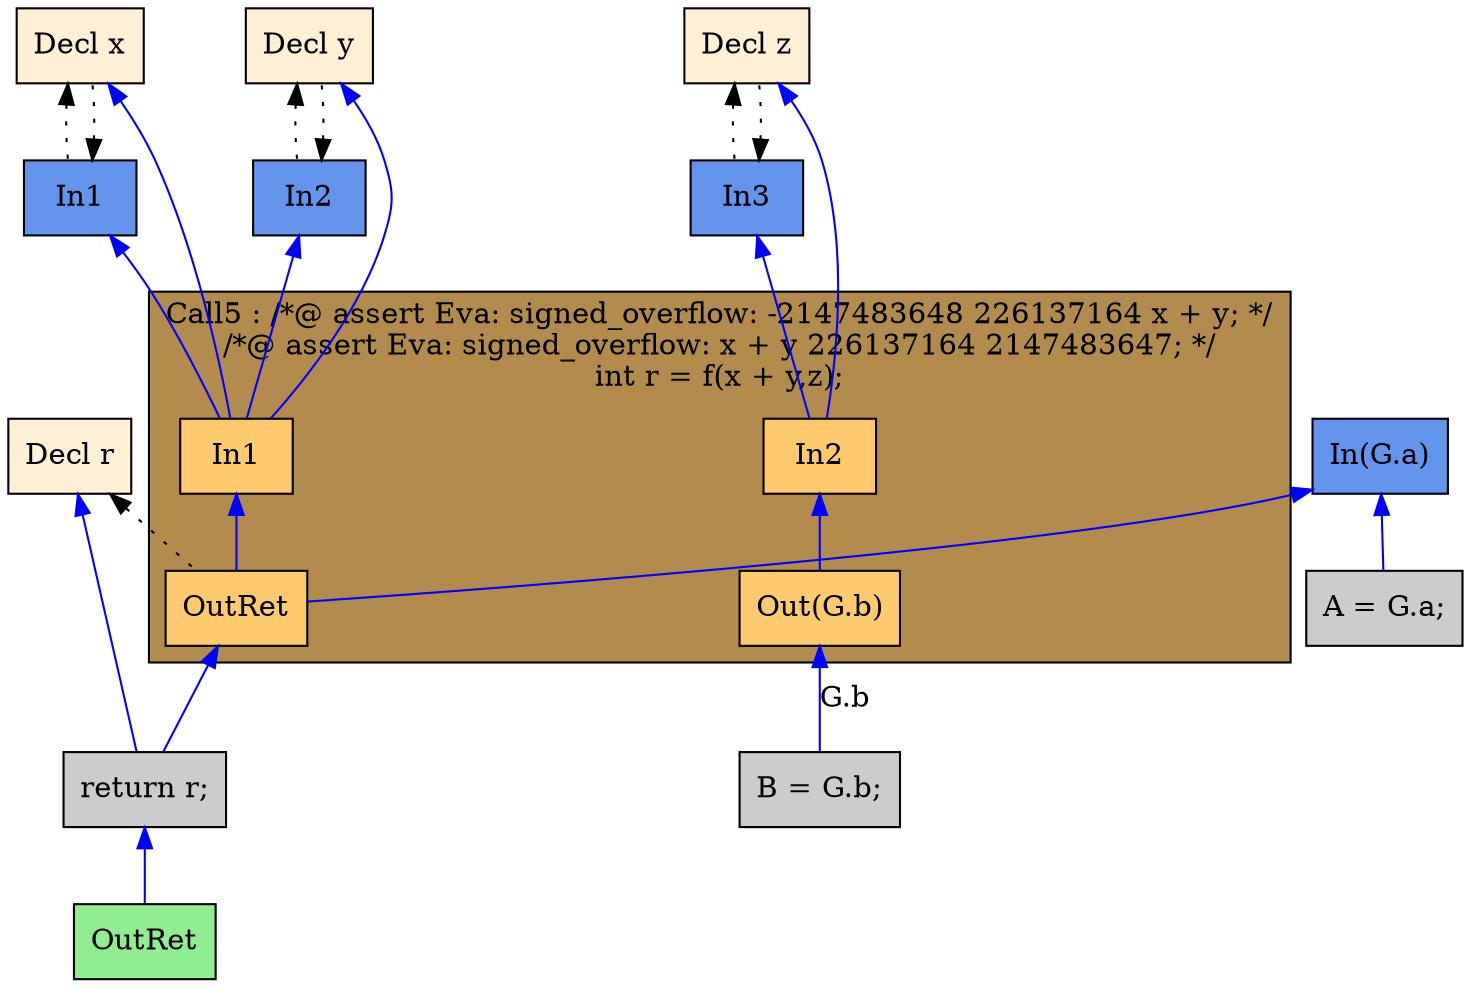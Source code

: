 digraph G {
  rankdir=TB;
  node [style="filled", ];
  13 [label="Decl x", fillcolor="#FFEFD5", shape=box, ];
  14 [label="In1", fillcolor="#6495ED", shape=box, ];
  15 [label="Decl y", fillcolor="#FFEFD5", shape=box, ];
  16 [label="In2", fillcolor="#6495ED", shape=box, ];
  17 [label="Decl z", fillcolor="#FFEFD5", shape=box, ];
  18 [label="In3", fillcolor="#6495ED", shape=box, ];
  19 [label="Decl r", fillcolor="#FFEFD5", shape=box, ];
  21 [label="In1", fillcolor="#FFCA6E", shape=box, ];
  22 [label="In2", fillcolor="#FFCA6E", shape=box, ];
  23 [label="Out(G.b)", fillcolor="#FFCA6E", shape=box, ];
  24 [label="OutRet", fillcolor="#FFCA6E", shape=box, ];
  25 [label="A = G.a;", fillcolor="#CCCCCC", shape=box, ];
  26 [label="B = G.b;", fillcolor="#CCCCCC", shape=box, ];
  27 [label="return r;", fillcolor="#CCCCCC", shape=box, ];
  28 [label="OutRet", fillcolor="#90EE90", shape=box, ];
  29 [label="In(G.a)", fillcolor="#6495ED", shape=box, ];
  
  subgraph cluster_Call5 { label="Call5 : /*@ assert Eva: signed_overflow: -2147483648 \226\137\164 x + y; */\n/*@ assert Eva: signed_overflow: x + y \226\137\164 2147483647; */\nint r = f(x + y,z);";
                           fillcolor="#B38B4D"; style="filled"; 24;23;22;21;
     };
  
  edge [dir=back, ];
  14 -> 13 [color="#000000", style="dotted", ];
  13 -> 14 [color="#000000", style="dotted", ];
  16 -> 15 [color="#000000", style="dotted", ];
  15 -> 16 [color="#000000", style="dotted", ];
  18 -> 17 [color="#000000", style="dotted", ];
  17 -> 18 [color="#000000", style="dotted", ];
  13 -> 21 [color="#0000FF", ];
  14 -> 21 [color="#0000FF", ];
  15 -> 21 [color="#0000FF", ];
  16 -> 21 [color="#0000FF", ];
  17 -> 22 [color="#0000FF", ];
  18 -> 22 [color="#0000FF", ];
  22 -> 23 [color="#0000FF", ];
  19 -> 24 [color="#000000", style="dotted", ];
  21 -> 24 [color="#0000FF", ];
  29 -> 24 [color="#0000FF", ];
  29 -> 25 [color="#0000FF", ];
  23 -> 26 [label="G.b", color="#0000FF", ];
  19 -> 27 [color="#0000FF", ];
  24 -> 27 [color="#0000FF", ];
  27 -> 28 [color="#0000FF", ];
  
  }
